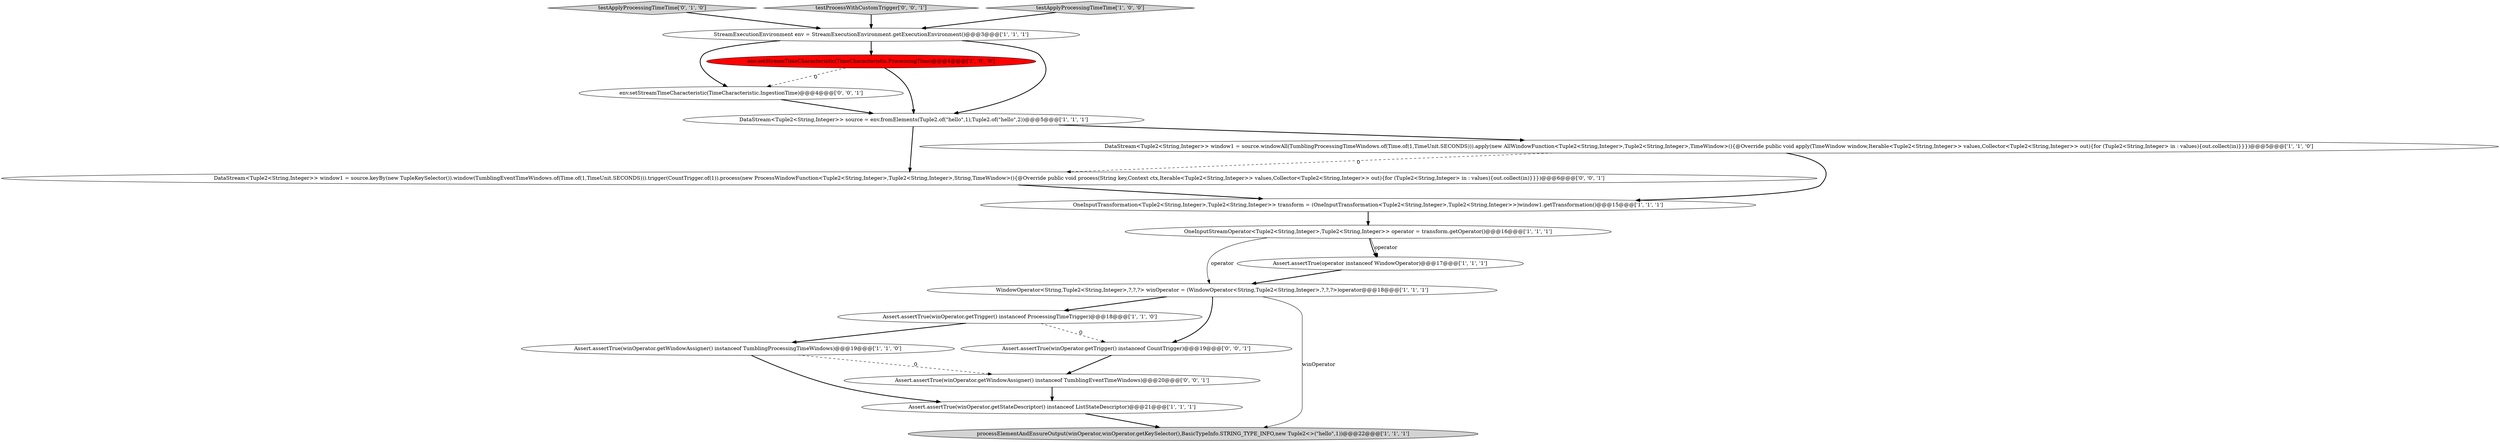 digraph {
7 [style = filled, label = "Assert.assertTrue(winOperator.getWindowAssigner() instanceof TumblingProcessingTimeWindows)@@@19@@@['1', '1', '0']", fillcolor = white, shape = ellipse image = "AAA0AAABBB1BBB"];
17 [style = filled, label = "DataStream<Tuple2<String,Integer>> window1 = source.keyBy(new TupleKeySelector()).window(TumblingEventTimeWindows.of(Time.of(1,TimeUnit.SECONDS))).trigger(CountTrigger.of(1)).process(new ProcessWindowFunction<Tuple2<String,Integer>,Tuple2<String,Integer>,String,TimeWindow>(){@Override public void process(String key,Context ctx,Iterable<Tuple2<String,Integer>> values,Collector<Tuple2<String,Integer>> out){for (Tuple2<String,Integer> in : values){out.collect(in)}}})@@@6@@@['0', '0', '1']", fillcolor = white, shape = ellipse image = "AAA0AAABBB3BBB"];
5 [style = filled, label = "StreamExecutionEnvironment env = StreamExecutionEnvironment.getExecutionEnvironment()@@@3@@@['1', '1', '1']", fillcolor = white, shape = ellipse image = "AAA0AAABBB1BBB"];
12 [style = filled, label = "WindowOperator<String,Tuple2<String,Integer>,?,?,?> winOperator = (WindowOperator<String,Tuple2<String,Integer>,?,?,?>)operator@@@18@@@['1', '1', '1']", fillcolor = white, shape = ellipse image = "AAA0AAABBB1BBB"];
9 [style = filled, label = "Assert.assertTrue(winOperator.getStateDescriptor() instanceof ListStateDescriptor)@@@21@@@['1', '1', '1']", fillcolor = white, shape = ellipse image = "AAA0AAABBB1BBB"];
13 [style = filled, label = "testApplyProcessingTimeTime['0', '1', '0']", fillcolor = lightgray, shape = diamond image = "AAA0AAABBB2BBB"];
1 [style = filled, label = "OneInputTransformation<Tuple2<String,Integer>,Tuple2<String,Integer>> transform = (OneInputTransformation<Tuple2<String,Integer>,Tuple2<String,Integer>>)window1.getTransformation()@@@15@@@['1', '1', '1']", fillcolor = white, shape = ellipse image = "AAA0AAABBB1BBB"];
4 [style = filled, label = "DataStream<Tuple2<String,Integer>> window1 = source.windowAll(TumblingProcessingTimeWindows.of(Time.of(1,TimeUnit.SECONDS))).apply(new AllWindowFunction<Tuple2<String,Integer>,Tuple2<String,Integer>,TimeWindow>(){@Override public void apply(TimeWindow window,Iterable<Tuple2<String,Integer>> values,Collector<Tuple2<String,Integer>> out){for (Tuple2<String,Integer> in : values){out.collect(in)}}})@@@5@@@['1', '1', '0']", fillcolor = white, shape = ellipse image = "AAA0AAABBB1BBB"];
8 [style = filled, label = "Assert.assertTrue(operator instanceof WindowOperator)@@@17@@@['1', '1', '1']", fillcolor = white, shape = ellipse image = "AAA0AAABBB1BBB"];
14 [style = filled, label = "Assert.assertTrue(winOperator.getWindowAssigner() instanceof TumblingEventTimeWindows)@@@20@@@['0', '0', '1']", fillcolor = white, shape = ellipse image = "AAA0AAABBB3BBB"];
15 [style = filled, label = "testProcessWithCustomTrigger['0', '0', '1']", fillcolor = lightgray, shape = diamond image = "AAA0AAABBB3BBB"];
11 [style = filled, label = "OneInputStreamOperator<Tuple2<String,Integer>,Tuple2<String,Integer>> operator = transform.getOperator()@@@16@@@['1', '1', '1']", fillcolor = white, shape = ellipse image = "AAA0AAABBB1BBB"];
2 [style = filled, label = "Assert.assertTrue(winOperator.getTrigger() instanceof ProcessingTimeTrigger)@@@18@@@['1', '1', '0']", fillcolor = white, shape = ellipse image = "AAA0AAABBB1BBB"];
18 [style = filled, label = "env.setStreamTimeCharacteristic(TimeCharacteristic.IngestionTime)@@@4@@@['0', '0', '1']", fillcolor = white, shape = ellipse image = "AAA0AAABBB3BBB"];
10 [style = filled, label = "testApplyProcessingTimeTime['1', '0', '0']", fillcolor = lightgray, shape = diamond image = "AAA0AAABBB1BBB"];
0 [style = filled, label = "processElementAndEnsureOutput(winOperator,winOperator.getKeySelector(),BasicTypeInfo.STRING_TYPE_INFO,new Tuple2<>(\"hello\",1))@@@22@@@['1', '1', '1']", fillcolor = lightgray, shape = ellipse image = "AAA0AAABBB1BBB"];
16 [style = filled, label = "Assert.assertTrue(winOperator.getTrigger() instanceof CountTrigger)@@@19@@@['0', '0', '1']", fillcolor = white, shape = ellipse image = "AAA0AAABBB3BBB"];
6 [style = filled, label = "env.setStreamTimeCharacteristic(TimeCharacteristic.ProcessingTime)@@@4@@@['1', '0', '0']", fillcolor = red, shape = ellipse image = "AAA1AAABBB1BBB"];
3 [style = filled, label = "DataStream<Tuple2<String,Integer>> source = env.fromElements(Tuple2.of(\"hello\",1),Tuple2.of(\"hello\",2))@@@5@@@['1', '1', '1']", fillcolor = white, shape = ellipse image = "AAA0AAABBB1BBB"];
5->3 [style = bold, label=""];
6->3 [style = bold, label=""];
18->3 [style = bold, label=""];
9->0 [style = bold, label=""];
17->1 [style = bold, label=""];
4->17 [style = dashed, label="0"];
7->14 [style = dashed, label="0"];
11->12 [style = solid, label="operator"];
5->18 [style = bold, label=""];
12->16 [style = bold, label=""];
3->4 [style = bold, label=""];
15->5 [style = bold, label=""];
1->11 [style = bold, label=""];
6->18 [style = dashed, label="0"];
7->9 [style = bold, label=""];
12->2 [style = bold, label=""];
10->5 [style = bold, label=""];
5->6 [style = bold, label=""];
2->16 [style = dashed, label="0"];
11->8 [style = solid, label="operator"];
13->5 [style = bold, label=""];
11->8 [style = bold, label=""];
3->17 [style = bold, label=""];
16->14 [style = bold, label=""];
14->9 [style = bold, label=""];
4->1 [style = bold, label=""];
2->7 [style = bold, label=""];
12->0 [style = solid, label="winOperator"];
8->12 [style = bold, label=""];
}
